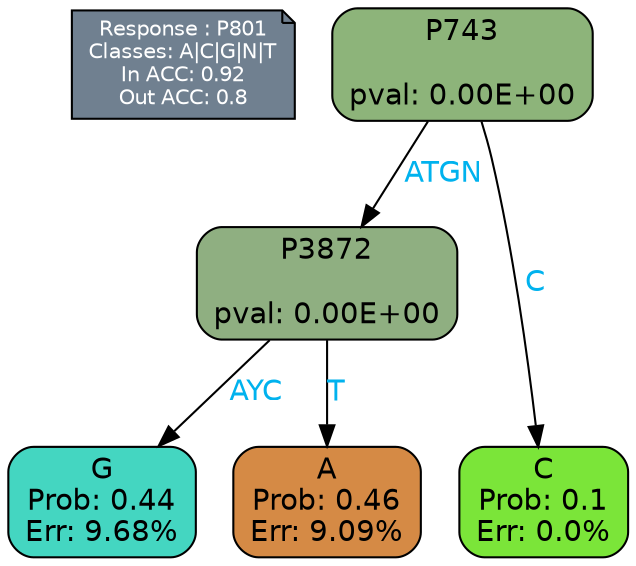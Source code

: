 digraph Tree {
node [shape=box, style="filled, rounded", color="black", fontname=helvetica] ;
graph [ranksep=equally, splines=polylines, bgcolor=transparent, dpi=600] ;
edge [fontname=helvetica] ;
LEGEND [label="Response : P801
Classes: A|C|G|N|T
In ACC: 0.92
Out ACC: 0.8
",shape=note,align=left,style=filled,fillcolor="slategray",fontcolor="white",fontsize=10];1 [label="P743

pval: 0.00E+00", fillcolor="#8db47a"] ;
2 [label="P3872

pval: 0.00E+00", fillcolor="#8faf81"] ;
3 [label="G
Prob: 0.44
Err: 9.68%", fillcolor="#44d6c1"] ;
4 [label="A
Prob: 0.46
Err: 9.09%", fillcolor="#d58a45"] ;
5 [label="C
Prob: 0.1
Err: 0.0%", fillcolor="#7be539"] ;
1 -> 2 [label="ATGN",fontcolor=deepskyblue2] ;
1 -> 5 [label="C",fontcolor=deepskyblue2] ;
2 -> 3 [label="AYC",fontcolor=deepskyblue2] ;
2 -> 4 [label="T",fontcolor=deepskyblue2] ;
{rank = same; 3;4;5;}{rank = same; LEGEND;1;}}